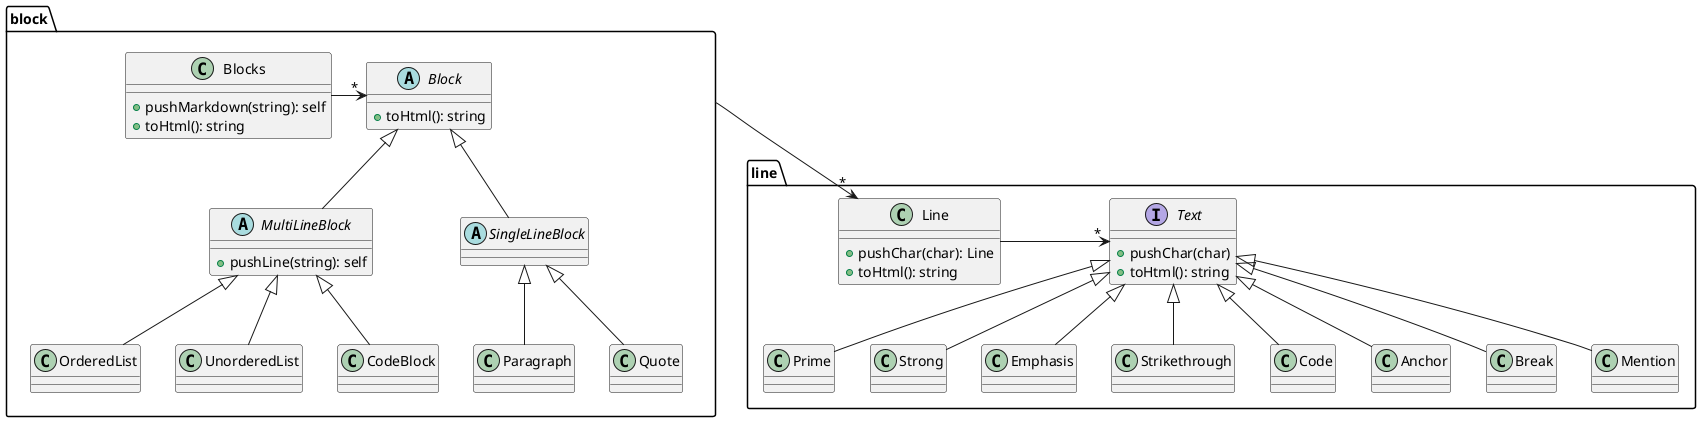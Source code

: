 @startuml


package block {
    class Blocks {
        + pushMarkdown(string): self
        + toHtml(): string
    }

    abstract class Block {
        + toHtml(): string
    }

    Blocks -r-> "*" Block

    abstract class SingleLineBlock {
    }

    abstract class MultiLineBlock {
        + pushLine(string): self
    }

    SingleLineBlock -u-|> Block
    MultiLineBlock -u-|> Block

    Paragraph -u-|> SingleLineBlock
    Quote -u-|> SingleLineBlock

    OrderedList -u-|> MultiLineBlock
    UnorderedList -u-|> MultiLineBlock
    CodeBlock -u-|> MultiLineBlock
}

package line {
    class Line {
        + pushChar(char): Line
        + toHtml(): string
    }

    interface Text {
        + pushChar(char)
        + toHtml(): string
    }

    Line -r-> "*" Text

    Prime -u-|> Text
    Strong -u-|> Text
    Emphasis -u-|> Text
    Strikethrough -u-|> Text
    Code -u-|> Text
    Anchor -u-|> Text
    Break -u-|> Text
    Mention -u-|> Text
}

block -d-> "*" Line

@enduml